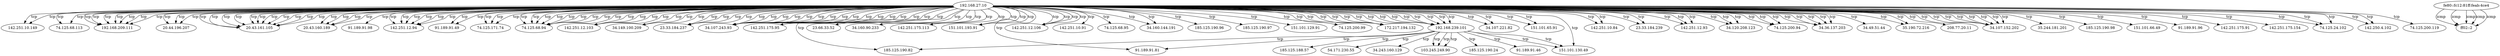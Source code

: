digraph ZeekTraffic {
    "142.251.10.149" [degree = 2, in_degree = 2, out_degree = 0, activity_score = 0.19, total_connections = 2];
    "74.125.68.113" [degree = 2, in_degree = 2, out_degree = 0, activity_score = 0.19, total_connections = 2];
    "192.168.209.111" [degree = 7, in_degree = 7, out_degree = 0, activity_score = 0.52, total_connections = 7];
    "20.44.196.207" [degree = 3, in_degree = 3, out_degree = 0, activity_score = 0.27, total_connections = 3];
    "20.43.161.105" [degree = 11, in_degree = 11, out_degree = 0, activity_score = 0.69, total_connections = 11];
    "192.168.27.10" [degree = 160, in_degree = 0, out_degree = 160, activity_score = 1.00, total_connections = 160];
    "20.43.160.189" [degree = 4, in_degree = 4, out_degree = 0, activity_score = 0.34, total_connections = 4];
    "91.189.91.98" [degree = 1, in_degree = 1, out_degree = 0, activity_score = 0.10, total_connections = 1];
    "142.251.12.94" [degree = 6, in_degree = 6, out_degree = 0, activity_score = 0.47, total_connections = 6];
    "91.189.91.49" [degree = 2, in_degree = 2, out_degree = 0, activity_score = 0.19, total_connections = 2];
    "74.125.171.74" [degree = 3, in_degree = 3, out_degree = 0, activity_score = 0.27, total_connections = 3];
    "74.125.68.94" [degree = 9, in_degree = 9, out_degree = 0, activity_score = 0.61, total_connections = 9];
    "185.125.188.57" [degree = 1, in_degree = 1, out_degree = 0, activity_score = 0.10, total_connections = 1];
    "142.251.12.103" [degree = 4, in_degree = 4, out_degree = 0, activity_score = 0.34, total_connections = 4];
    "34.149.100.209" [degree = 3, in_degree = 3, out_degree = 0, activity_score = 0.27, total_connections = 3];
    "23.33.184.237" [degree = 4, in_degree = 4, out_degree = 0, activity_score = 0.34, total_connections = 4];
    "34.107.243.93" [degree = 13, in_degree = 13, out_degree = 0, activity_score = 0.75, total_connections = 13];
    "142.251.175.95" [degree = 3, in_degree = 3, out_degree = 0, activity_score = 0.27, total_connections = 3];
    "91.189.91.81" [degree = 2, in_degree = 2, out_degree = 0, activity_score = 0.19, total_connections = 2];
    "23.66.33.52" [degree = 1, in_degree = 1, out_degree = 0, activity_score = 0.10, total_connections = 1];
    "54.171.230.55" [degree = 1, in_degree = 1, out_degree = 0, activity_score = 0.10, total_connections = 1];
    "34.160.90.233" [degree = 2, in_degree = 2, out_degree = 0, activity_score = 0.19, total_connections = 2];
    "34.243.160.129" [degree = 1, in_degree = 1, out_degree = 0, activity_score = 0.10, total_connections = 1];
    "142.251.175.113" [degree = 2, in_degree = 2, out_degree = 0, activity_score = 0.19, total_connections = 2];
    "151.101.193.91" [degree = 3, in_degree = 3, out_degree = 0, activity_score = 0.27, total_connections = 3];
    "151.101.130.49" [degree = 3, in_degree = 3, out_degree = 0, activity_score = 0.27, total_connections = 3];
    "103.245.249.90" [degree = 3, in_degree = 3, out_degree = 0, activity_score = 0.27, total_connections = 3];
    "142.251.12.106" [degree = 4, in_degree = 4, out_degree = 0, activity_score = 0.34, total_connections = 4];
    "142.251.10.91" [degree = 1, in_degree = 1, out_degree = 0, activity_score = 0.10, total_connections = 1];
    "ff02::2" [degree = 5, in_degree = 5, out_degree = 0, activity_score = 0.41, total_connections = 5];
    "74.125.68.95" [degree = 1, in_degree = 1, out_degree = 0, activity_score = 0.10, total_connections = 1];
    "34.160.144.191" [degree = 2, in_degree = 2, out_degree = 0, activity_score = 0.19, total_connections = 2];
    "fe80::fc12:81ff:feab:4ce4" [degree = 5, in_degree = 0, out_degree = 5, activity_score = 0.41, total_connections = 5];
    "185.125.190.96" [degree = 1, in_degree = 1, out_degree = 0, activity_score = 0.10, total_connections = 1];
    "185.125.190.97" [degree = 1, in_degree = 1, out_degree = 0, activity_score = 0.10, total_connections = 1];
    "151.101.129.91" [degree = 1, in_degree = 1, out_degree = 0, activity_score = 0.10, total_connections = 1];
    "74.125.200.99" [degree = 2, in_degree = 2, out_degree = 0, activity_score = 0.19, total_connections = 2];
    "172.217.194.132" [degree = 5, in_degree = 5, out_degree = 0, activity_score = 0.41, total_connections = 5];
    "185.125.190.82" [degree = 2, in_degree = 2, out_degree = 0, activity_score = 0.19, total_connections = 2];
    "34.107.221.82" [degree = 2, in_degree = 2, out_degree = 0, activity_score = 0.19, total_connections = 2];
    "151.101.65.91" [degree = 2, in_degree = 2, out_degree = 0, activity_score = 0.19, total_connections = 2];
    "192.168.239.101" [degree = 20, in_degree = 8, out_degree = 12, activity_score = 0.88, total_connections = 20];
    "142.251.10.84" [degree = 2, in_degree = 2, out_degree = 0, activity_score = 0.19, total_connections = 2];
    "23.33.184.239" [degree = 2, in_degree = 2, out_degree = 0, activity_score = 0.19, total_connections = 2];
    "142.251.12.93" [degree = 3, in_degree = 3, out_degree = 0, activity_score = 0.27, total_connections = 3];
    "185.125.190.24" [degree = 1, in_degree = 1, out_degree = 0, activity_score = 0.10, total_connections = 1];
    "34.120.208.123" [degree = 3, in_degree = 3, out_degree = 0, activity_score = 0.27, total_connections = 3];
    "74.125.200.94" [degree = 3, in_degree = 3, out_degree = 0, activity_score = 0.27, total_connections = 3];
    "34.36.137.203" [degree = 5, in_degree = 5, out_degree = 0, activity_score = 0.41, total_connections = 5];
    "34.49.51.44" [degree = 1, in_degree = 1, out_degree = 0, activity_score = 0.10, total_connections = 1];
    "35.190.72.216" [degree = 2, in_degree = 2, out_degree = 0, activity_score = 0.19, total_connections = 2];
    "208.77.20.11" [degree = 1, in_degree = 1, out_degree = 0, activity_score = 0.10, total_connections = 1];
    "34.107.152.202" [degree = 8, in_degree = 8, out_degree = 0, activity_score = 0.57, total_connections = 8];
    "35.244.181.201" [degree = 1, in_degree = 1, out_degree = 0, activity_score = 0.10, total_connections = 1];
    "91.189.91.46" [degree = 1, in_degree = 1, out_degree = 0, activity_score = 0.10, total_connections = 1];
    "185.125.190.98" [degree = 1, in_degree = 1, out_degree = 0, activity_score = 0.10, total_connections = 1];
    "151.101.66.49" [degree = 1, in_degree = 1, out_degree = 0, activity_score = 0.10, total_connections = 1];
    "91.189.91.96" [degree = 1, in_degree = 1, out_degree = 0, activity_score = 0.10, total_connections = 1];
    "142.251.175.91" [degree = 1, in_degree = 1, out_degree = 0, activity_score = 0.10, total_connections = 1];
    "142.251.175.154" [degree = 1, in_degree = 1, out_degree = 0, activity_score = 0.10, total_connections = 1];
    "74.125.24.102" [degree = 3, in_degree = 3, out_degree = 0, activity_score = 0.27, total_connections = 3];
    "142.250.4.102" [degree = 2, in_degree = 2, out_degree = 0, activity_score = 0.19, total_connections = 2];
    "74.125.200.119" [degree = 1, in_degree = 1, out_degree = 0, activity_score = 0.10, total_connections = 1];
    "192.168.239.101" -> "151.101.130.49" [label = "tcp", resp_ip_bytes = "8195", orig_ip_bytes = "1632", protocol = "tcp", orig_pkts = "21", timestamp = "1747729700.168650", local_resp = "false", src_port = "39742", service = "ssl", dst_port = "443", conn_state = "SF", resp_bytes = "7351", local_orig = "true", history = "ShADadFfR", orig_bytes = "772", resp_pkts = "21"];
    "192.168.239.101" -> "151.101.130.49" [label = "tcp", resp_ip_bytes = "917779", orig_ip_bytes = "17798", protocol = "tcp", orig_pkts = "425", timestamp = "1747729700.764960", local_resp = "false", src_port = "39754", service = "ssl", dst_port = "443", conn_state = "SF", resp_bytes = "890615", local_orig = "true", history = "ShADadFfR", orig_bytes = "778", resp_pkts = "679"];
    "192.168.239.101" -> "54.171.230.55" [label = "tcp", resp_ip_bytes = "4307", orig_ip_bytes = "1297", protocol = "tcp", orig_pkts = "12", timestamp = "1747729704.876009", local_resp = "false", src_port = "58126", service = "ssl", dst_port = "443", conn_state = "SF", resp_bytes = "3863", local_orig = "true", history = "ShADadFfR", orig_bytes = "797", resp_pkts = "11"];
    "192.168.239.101" -> "34.243.160.129" [label = "tcp", resp_ip_bytes = "6935", orig_ip_bytes = "1408", protocol = "tcp", orig_pkts = "14", timestamp = "1747729729.490923", local_resp = "false", src_port = "52764", service = "ssl", dst_port = "443", conn_state = "SF", resp_bytes = "6371", local_orig = "true", history = "ShADadFfR", orig_bytes = "828", resp_pkts = "14"];
    "192.168.239.101" -> "91.189.91.46" [label = "tcp", resp_ip_bytes = "20841", orig_ip_bytes = "1817", protocol = "tcp", orig_pkts = "21", timestamp = "1747729729.769316", local_resp = "false", src_port = "44370", service = "ssl", dst_port = "443", conn_state = "SF", resp_bytes = "19837", local_orig = "true", history = "ShADadFfR", orig_bytes = "957", resp_pkts = "25"];
    "192.168.239.101" -> "103.245.249.90" [label = "tcp", resp_ip_bytes = "10808394", orig_ip_bytes = "127348", protocol = "tcp", orig_pkts = "3132", timestamp = "1747729729.625599", local_resp = "false", src_port = "51284", service = "http", dst_port = "80", conn_state = "SF", resp_bytes = "10504350", local_orig = "true", history = "ShADadFf", orig_bytes = "2048", resp_pkts = "7601"];
    "192.168.239.101" -> "91.189.91.81" [label = "tcp", resp_ip_bytes = "9778871", orig_ip_bytes = "136082", protocol = "tcp", orig_pkts = "3362", timestamp = "1747729729.407799", local_resp = "false", src_port = "53306", service = "http", dst_port = "80", conn_state = "SF", resp_bytes = "9503267", local_orig = "true", history = "ShADadFf", orig_bytes = "1582", resp_pkts = "6890"];
    "fe80::fc12:81ff:feab:4ce4" -> "ff02::2" [label = "icmp", resp_ip_bytes = "0", orig_ip_bytes = "280", protocol = "icmp", orig_pkts = "5", timestamp = "1747729686.910195", local_resp = "false", src_port = "133", service = "-", dst_port = "134", conn_state = "OTH", resp_bytes = "0", local_orig = "true", history = "-", orig_bytes = "40", resp_pkts = "0"];
    "192.168.239.101" -> "103.245.249.90" [label = "tcp", resp_ip_bytes = "111721218", orig_ip_bytes = "1510259", protocol = "tcp", orig_pkts = "37683", timestamp = "1747729751.921636", local_resp = "false", src_port = "48956", service = "http", dst_port = "80", conn_state = "SF", resp_bytes = "108448188", local_orig = "true", history = "ShADadttFf", orig_bytes = "2919", resp_pkts = "78546"];
    "192.168.27.10" -> "34.160.144.191" [label = "tcp", resp_ip_bytes = "3959", orig_ip_bytes = "1000", protocol = "tcp", orig_pkts = "13", timestamp = "1747729922.348450", local_resp = "false", src_port = "56120", service = "ssl", dst_port = "443", conn_state = "SF", resp_bytes = "3475", local_orig = "true", history = "ShADadFfR", orig_bytes = "460", resp_pkts = "12"];
    "192.168.27.10" -> "34.36.137.203" [label = "tcp", resp_ip_bytes = "5753", orig_ip_bytes = "2757", protocol = "tcp", orig_pkts = "16", timestamp = "1747729923.205480", local_resp = "false", src_port = "42790", service = "ssl", dst_port = "443", conn_state = "SF", resp_bytes = "5149", local_orig = "true", history = "ShADadFfR", orig_bytes = "2097", resp_pkts = "15"];
    "192.168.27.10" -> "142.251.12.106" [label = "tcp", resp_ip_bytes = "5551", orig_ip_bytes = "2239", protocol = "tcp", orig_pkts = "8", timestamp = "1747729923.726720", local_resp = "false", src_port = "53354", service = "ssl", dst_port = "443", conn_state = "SF", resp_bytes = "5187", local_orig = "true", history = "ShADadFf", orig_bytes = "1899", resp_pkts = "9"];
    "192.168.27.10" -> "142.251.12.106" [label = "tcp", resp_ip_bytes = "4404", orig_ip_bytes = "2199", protocol = "tcp", orig_pkts = "7", timestamp = "1747729925.296366", local_resp = "false", src_port = "53362", service = "ssl", dst_port = "443", conn_state = "RSTR", resp_bytes = "4080", local_orig = "true", history = "ShADaFdrR", orig_bytes = "1899", resp_pkts = "8"];
    "192.168.27.10" -> "34.149.100.209" [label = "tcp", resp_ip_bytes = "4342", orig_ip_bytes = "2619", protocol = "tcp", orig_pkts = "12", timestamp = "1747729925.059486", local_resp = "false", src_port = "35306", service = "ssl", dst_port = "443", conn_state = "SF", resp_bytes = "3858", local_orig = "true", history = "ShADadFfR", orig_bytes = "2119", resp_pkts = "12"];
    "192.168.27.10" -> "151.101.65.91" [label = "tcp", resp_ip_bytes = "4862", orig_ip_bytes = "912", protocol = "tcp", orig_pkts = "11", timestamp = "1747729925.348071", local_resp = "false", src_port = "44738", service = "ssl", dst_port = "443", conn_state = "SF", resp_bytes = "4378", local_orig = "true", history = "ShADadFfR", orig_bytes = "452", resp_pkts = "12"];
    "192.168.27.10" -> "142.251.175.95" [label = "tcp", resp_ip_bytes = "44", orig_ip_bytes = "100", protocol = "tcp", orig_pkts = "2", timestamp = "1747729924.880900", local_resp = "false", src_port = "39506", service = "-", dst_port = "443", conn_state = "RSTO", resp_bytes = "0", local_orig = "true", history = "ShR", orig_bytes = "0", resp_pkts = "1"];
    "192.168.27.10" -> "142.251.12.106" [label = "tcp", resp_ip_bytes = "5513", orig_ip_bytes = "2279", protocol = "tcp", orig_pkts = "9", timestamp = "1747729925.446230", local_resp = "false", src_port = "53378", service = "ssl", dst_port = "443", conn_state = "RSTO", resp_bytes = "5189", local_orig = "true", history = "ShADadFR", orig_bytes = "1899", resp_pkts = "8"];
    "192.168.27.10" -> "23.33.184.237" [label = "tcp", resp_ip_bytes = "124", orig_ip_bytes = "240", protocol = "tcp", orig_pkts = "5", timestamp = "1747729923.986624", local_resp = "false", src_port = "54916", service = "-", dst_port = "80", conn_state = "SF", resp_bytes = "0", local_orig = "true", history = "ShAFaf", orig_bytes = "0", resp_pkts = "3"];
    "192.168.27.10" -> "142.251.175.95" [label = "tcp", resp_ip_bytes = "7041480", orig_ip_bytes = "107815", protocol = "tcp", orig_pkts = "2624", timestamp = "1747729925.134679", local_resp = "false", src_port = "39512", service = "ssl", dst_port = "443", conn_state = "SF", resp_bytes = "6845476", local_orig = "true", history = "ShADadFf", orig_bytes = "2835", resp_pkts = "4900"];
    "192.168.27.10" -> "34.107.152.202" [label = "tcp", resp_ip_bytes = "4325", orig_ip_bytes = "2666", protocol = "tcp", orig_pkts = "13", timestamp = "1747729930.053137", local_resp = "false", src_port = "37728", service = "ssl", dst_port = "443", conn_state = "SF", resp_bytes = "3801", local_orig = "true", history = "ShADadFRf", orig_bytes = "2126", resp_pkts = "13"];
    "192.168.27.10" -> "34.107.152.202" [label = "tcp", resp_ip_bytes = "4325", orig_ip_bytes = "2666", protocol = "tcp", orig_pkts = "13", timestamp = "1747729930.054069", local_resp = "false", src_port = "37742", service = "ssl", dst_port = "443", conn_state = "SF", resp_bytes = "3801", local_orig = "true", history = "ShADadFfR", orig_bytes = "2126", resp_pkts = "13"];
    "192.168.27.10" -> "34.107.152.202" [label = "tcp", resp_ip_bytes = "4285", orig_ip_bytes = "2686", protocol = "tcp", orig_pkts = "13", timestamp = "1747729930.054682", local_resp = "false", src_port = "37754", service = "ssl", dst_port = "443", conn_state = "RSTO", resp_bytes = "3801", local_orig = "true", history = "ShADadFR", orig_bytes = "2126", resp_pkts = "12"];
    "192.168.27.10" -> "34.107.152.202" [label = "tcp", resp_ip_bytes = "4285", orig_ip_bytes = "2626", protocol = "tcp", orig_pkts = "12", timestamp = "1747729930.054123", local_resp = "false", src_port = "37746", service = "ssl", dst_port = "443", conn_state = "RSTO", resp_bytes = "3801", local_orig = "true", history = "ShADadFR", orig_bytes = "2126", resp_pkts = "12"];
    "192.168.27.10" -> "34.107.152.202" [label = "tcp", resp_ip_bytes = "4285", orig_ip_bytes = "2626", protocol = "tcp", orig_pkts = "12", timestamp = "1747729930.053014", local_resp = "false", src_port = "37716", service = "ssl", dst_port = "443", conn_state = "RSTO", resp_bytes = "3801", local_orig = "true", history = "ShADadFR", orig_bytes = "2126", resp_pkts = "12"];
    "192.168.27.10" -> "192.168.239.101" [label = "tcp", resp_ip_bytes = "16554", orig_ip_bytes = "3476", protocol = "tcp", orig_pkts = "26", timestamp = "1747729943.319722", local_resp = "true", src_port = "48828", service = "http", dst_port = "80", conn_state = "SF", resp_bytes = "7593", local_orig = "true", history = "ShADTadtfF", orig_bytes = "1054", resp_pkts = "26"];
    "192.168.27.10" -> "151.101.193.91" [label = "tcp", resp_ip_bytes = "5972", orig_ip_bytes = "2600", protocol = "tcp", orig_pkts = "12", timestamp = "1747729951.977259", local_resp = "false", src_port = "50468", service = "ssl", dst_port = "443", conn_state = "SF", resp_bytes = "5488", local_orig = "true", history = "ShADadFfR", orig_bytes = "2100", resp_pkts = "12"];
    "192.168.27.10" -> "151.101.193.91" [label = "tcp", resp_ip_bytes = "5972", orig_ip_bytes = "2640", protocol = "tcp", orig_pkts = "13", timestamp = "1747729951.976770", local_resp = "false", src_port = "50454", service = "ssl", dst_port = "443", conn_state = "SF", resp_bytes = "5488", local_orig = "true", history = "ShADadFfR", orig_bytes = "2100", resp_pkts = "12"];
    "192.168.27.10" -> "34.160.90.233" [label = "tcp", resp_ip_bytes = "4431", orig_ip_bytes = "919", protocol = "tcp", orig_pkts = "11", timestamp = "1747729951.235771", local_resp = "false", src_port = "36268", service = "ssl", dst_port = "443", conn_state = "RSTO", resp_bytes = "3947", local_orig = "true", history = "ShADadFR", orig_bytes = "459", resp_pkts = "12"];
    "192.168.27.10" -> "192.168.239.101" [label = "tcp", resp_ip_bytes = "26524", orig_ip_bytes = "5262", protocol = "tcp", orig_pkts = "26", timestamp = "1747729948.594813", local_resp = "true", src_port = "48838", service = "http", dst_port = "80", conn_state = "SF", resp_bytes = "12318", local_orig = "true", history = "ShADTadttfF", orig_bytes = "1947", resp_pkts = "36"];
    "192.168.27.10" -> "192.168.239.101" [label = "tcp", resp_ip_bytes = "224", orig_ip_bytes = "432", protocol = "tcp", orig_pkts = "8", timestamp = "1747729948.683909", local_resp = "true", src_port = "48848", service = "-", dst_port = "80", conn_state = "SF", resp_bytes = "0", local_orig = "true", history = "ShAFf", orig_bytes = "0", resp_pkts = "4"];
    "192.168.27.10" -> "192.168.239.101" [label = "tcp", resp_ip_bytes = "5188", orig_ip_bytes = "2432", protocol = "tcp", orig_pkts = "14", timestamp = "1747729953.814203", local_resp = "true", src_port = "35662", service = "http", dst_port = "80", conn_state = "SF", resp_bytes = "2222", local_orig = "true", history = "ShADTadtfF", orig_bytes = "844", resp_pkts = "14"];
    "192.168.27.10" -> "192.168.239.101" [label = "tcp", resp_ip_bytes = "1788", orig_ip_bytes = "1290", protocol = "tcp", orig_pkts = "10", timestamp = "1747729953.814673", local_resp = "true", src_port = "35678", service = "http", dst_port = "80", conn_state = "SF", resp_bytes = "626", local_orig = "true", history = "ShADTadtfF", orig_bytes = "377", resp_pkts = "10"];
    "192.168.27.10" -> "192.168.239.101" [label = "tcp", resp_ip_bytes = "224", orig_ip_bytes = "432", protocol = "tcp", orig_pkts = "8", timestamp = "1747729953.819448", local_resp = "true", src_port = "35684", service = "-", dst_port = "80", conn_state = "SF", resp_bytes = "0", local_orig = "true", history = "ShAFf", orig_bytes = "0", resp_pkts = "4"];
    "192.168.27.10" -> "192.168.239.101" [label = "tcp", resp_ip_bytes = "42240", orig_ip_bytes = "12378", protocol = "tcp", orig_pkts = "48", timestamp = "1747729953.727135", local_resp = "true", src_port = "35654", service = "http", dst_port = "80", conn_state = "SF", resp_bytes = "19760", local_orig = "true", history = "ShADTadttTfF", orig_bytes = "4933", resp_pkts = "52"];
    "fe80::fc12:81ff:feab:4ce4" -> "ff02::2" [label = "icmp", resp_ip_bytes = "0", orig_ip_bytes = "56", protocol = "icmp", orig_pkts = "1", timestamp = "1747729918.782189", local_resp = "false", src_port = "133", service = "-", dst_port = "134", conn_state = "OTH", resp_bytes = "0", local_orig = "true", history = "-", orig_bytes = "0", resp_pkts = "0"];
    "192.168.27.10" -> "142.251.12.103" [label = "tcp", resp_ip_bytes = "44", orig_ip_bytes = "100", protocol = "tcp", orig_pkts = "2", timestamp = "1747729973.492890", local_resp = "false", src_port = "34124", service = "-", dst_port = "443", conn_state = "RSTO", resp_bytes = "0", local_orig = "true", history = "ShR", orig_bytes = "0", resp_pkts = "1"];
    "192.168.27.10" -> "142.251.12.103" [label = "tcp", resp_ip_bytes = "6360", orig_ip_bytes = "2676", protocol = "tcp", orig_pkts = "14", timestamp = "1747729973.387056", local_resp = "false", src_port = "34114", service = "ssl", dst_port = "443", conn_state = "RSTO", resp_bytes = "5836", local_orig = "true", history = "ShADadFR", orig_bytes = "2096", resp_pkts = "13"];
    "192.168.27.10" -> "142.251.12.103" [label = "tcp", resp_ip_bytes = "6358", orig_ip_bytes = "2636", protocol = "tcp", orig_pkts = "13", timestamp = "1747729973.531340", local_resp = "false", src_port = "34138", service = "ssl", dst_port = "443", conn_state = "RSTO", resp_bytes = "5834", local_orig = "true", history = "ShADadFR", orig_bytes = "2096", resp_pkts = "13"];
    "192.168.27.10" -> "74.125.68.94" [label = "tcp", resp_ip_bytes = "6390", orig_ip_bytes = "2637", protocol = "tcp", orig_pkts = "13", timestamp = "1747729975.017246", local_resp = "false", src_port = "45128", service = "ssl", dst_port = "443", conn_state = "RSTO", resp_bytes = "5866", local_orig = "true", history = "ShADadFR", orig_bytes = "2097", resp_pkts = "13"];
    "192.168.27.10" -> "91.189.91.98" [label = "tcp", resp_ip_bytes = "389", orig_ip_bytes = "348", protocol = "tcp", orig_pkts = "6", timestamp = "1747729983.019765", local_resp = "false", src_port = "37024", service = "http", dst_port = "80", conn_state = "SF", resp_bytes = "185", local_orig = "true", history = "ShADadFf", orig_bytes = "88", resp_pkts = "5"];
    "192.168.27.10" -> "23.66.33.52" [label = "tcp", resp_ip_bytes = "2225", orig_ip_bytes = "1442", protocol = "tcp", orig_pkts = "14", timestamp = "1747729925.481212", local_resp = "false", src_port = "40176", service = "http", dst_port = "80", conn_state = "SF", resp_bytes = "1741", local_orig = "true", history = "ShADadfF", orig_bytes = "862", resp_pkts = "12"];
    "192.168.27.10" -> "142.250.4.102" [label = "tcp", resp_ip_bytes = "11555", orig_ip_bytes = "3251", protocol = "tcp", orig_pkts = "17", timestamp = "1747729990.565836", local_resp = "false", src_port = "33698", service = "ssl", dst_port = "443", conn_state = "SF", resp_bytes = "10711", local_orig = "true", history = "ShADadFf", orig_bytes = "2551", resp_pkts = "21"];
    "192.168.27.10" -> "142.250.4.102" [label = "tcp", resp_ip_bytes = "44", orig_ip_bytes = "100", protocol = "tcp", orig_pkts = "2", timestamp = "1747729990.315696", local_resp = "false", src_port = "33694", service = "-", dst_port = "443", conn_state = "RSTO", resp_bytes = "0", local_orig = "true", history = "ShR", orig_bytes = "0", resp_pkts = "1"];
    "192.168.27.10" -> "20.43.161.105" [label = "tcp", resp_ip_bytes = "6207", orig_ip_bytes = "2652", protocol = "tcp", orig_pkts = "13", timestamp = "1747729991.367823", local_resp = "false", src_port = "52796", service = "ssl", dst_port = "443", conn_state = "SF", resp_bytes = "5643", local_orig = "true", history = "ShADadFfR", orig_bytes = "2112", resp_pkts = "14"];
    "192.168.27.10" -> "20.43.161.105" [label = "tcp", resp_ip_bytes = "6136", orig_ip_bytes = "2652", protocol = "tcp", orig_pkts = "13", timestamp = "1747729991.368153", local_resp = "false", src_port = "52800", service = "ssl", dst_port = "443", conn_state = "SF", resp_bytes = "5612", local_orig = "true", history = "ShADadFfR", orig_bytes = "2112", resp_pkts = "13"];
    "192.168.27.10" -> "20.43.161.105" [label = "tcp", resp_ip_bytes = "6168", orig_ip_bytes = "2622", protocol = "tcp", orig_pkts = "12", timestamp = "1747729992.629584", local_resp = "false", src_port = "52820", service = "ssl", dst_port = "443", conn_state = "RSTO", resp_bytes = "5644", local_orig = "true", history = "ShADadFR", orig_bytes = "2122", resp_pkts = "13"];
    "192.168.27.10" -> "20.43.161.105" [label = "tcp", resp_ip_bytes = "6168", orig_ip_bytes = "2662", protocol = "tcp", orig_pkts = "13", timestamp = "1747729992.630118", local_resp = "false", src_port = "52834", service = "ssl", dst_port = "443", conn_state = "RSTO", resp_bytes = "5644", local_orig = "true", history = "ShADadFR", orig_bytes = "2122", resp_pkts = "13"];
    "192.168.27.10" -> "20.43.161.105" [label = "tcp", resp_ip_bytes = "6168", orig_ip_bytes = "2662", protocol = "tcp", orig_pkts = "13", timestamp = "1747729992.630145", local_resp = "false", src_port = "52844", service = "ssl", dst_port = "443", conn_state = "RSTO", resp_bytes = "5644", local_orig = "true", history = "ShADadFR", orig_bytes = "2122", resp_pkts = "13"];
    "192.168.27.10" -> "20.43.161.105" [label = "tcp", resp_ip_bytes = "6168", orig_ip_bytes = "2722", protocol = "tcp", orig_pkts = "14", timestamp = "1747729992.630253", local_resp = "false", src_port = "52854", service = "ssl", dst_port = "443", conn_state = "SF", resp_bytes = "5644", local_orig = "true", history = "ShADadFfR", orig_bytes = "2122", resp_pkts = "13"];
    "192.168.27.10" -> "20.43.161.105" [label = "tcp", resp_ip_bytes = "6168", orig_ip_bytes = "2662", protocol = "tcp", orig_pkts = "13", timestamp = "1747729992.630024", local_resp = "false", src_port = "52822", service = "ssl", dst_port = "443", conn_state = "SF", resp_bytes = "5644", local_orig = "true", history = "ShADadFf", orig_bytes = "2122", resp_pkts = "13"];
    "192.168.27.10" -> "20.43.161.105" [label = "tcp", resp_ip_bytes = "6168", orig_ip_bytes = "2622", protocol = "tcp", orig_pkts = "12", timestamp = "1747729992.629420", local_resp = "false", src_port = "52816", service = "ssl", dst_port = "443", conn_state = "RSTO", resp_bytes = "5644", local_orig = "true", history = "ShADadFR", orig_bytes = "2122", resp_pkts = "13"];
    "192.168.27.10" -> "192.168.209.111" [label = "tcp", resp_ip_bytes = "929", orig_ip_bytes = "1044", protocol = "tcp", orig_pkts = "12", timestamp = "1747729924.165999", local_resp = "true", src_port = "38090", service = "http", dst_port = "80", conn_state = "SF", resp_bytes = "297", local_orig = "true", history = "ShADadfF", orig_bytes = "412", resp_pkts = "12"];
    "192.168.27.10" -> "192.168.209.111" [label = "tcp", resp_ip_bytes = "1991", orig_ip_bytes = "1001", protocol = "tcp", orig_pkts = "12", timestamp = "1747729927.914540", local_resp = "true", src_port = "38116", service = "http", dst_port = "80", conn_state = "SF", resp_bytes = "1359", local_orig = "true", history = "ShADadfF", orig_bytes = "369", resp_pkts = "12"];
    "192.168.27.10" -> "192.168.209.111" [label = "tcp", resp_ip_bytes = "31819", orig_ip_bytes = "2457", protocol = "tcp", orig_pkts = "26", timestamp = "1747729927.726415", local_resp = "true", src_port = "38104", service = "http", dst_port = "80", conn_state = "SF", resp_bytes = "29991", local_orig = "true", history = "ShADadfF", orig_bytes = "1097", resp_pkts = "35"];
    "192.168.27.10" -> "192.168.209.111" [label = "tcp", resp_ip_bytes = "8480", orig_ip_bytes = "1238", protocol = "tcp", orig_pkts = "17", timestamp = "1747729927.914682", local_resp = "true", src_port = "38118", service = "http", dst_port = "80", conn_state = "SF", resp_bytes = "7588", local_orig = "true", history = "ShADadfF", orig_bytes = "346", resp_pkts = "17"];
    "192.168.27.10" -> "192.168.209.111" [label = "tcp", resp_ip_bytes = "93609", orig_ip_bytes = "3123", protocol = "tcp", orig_pkts = "53", timestamp = "1747729927.915263", local_resp = "true", src_port = "38128", service = "http", dst_port = "80", conn_state = "SF", resp_bytes = "89753", local_orig = "true", history = "ShADadfF", orig_bytes = "359", resp_pkts = "74"];
    "192.168.27.10" -> "192.168.209.111" [label = "tcp", resp_ip_bytes = "41992", orig_ip_bytes = "2346", protocol = "tcp", orig_pkts = "38", timestamp = "1747729927.915828", local_resp = "true", src_port = "38130", service = "http", dst_port = "80", conn_state = "SF", resp_bytes = "39956", local_orig = "true", history = "ShADadfF", orig_bytes = "362", resp_pkts = "39"];
    "192.168.27.10" -> "192.168.209.111" [label = "tcp", resp_ip_bytes = "12919", orig_ip_bytes = "1387", protocol = "tcp", orig_pkts = "20", timestamp = "1747729927.916349", local_resp = "true", src_port = "38146", service = "http", dst_port = "80", conn_state = "SF", resp_bytes = "11871", local_orig = "true", history = "ShADadfF", orig_bytes = "339", resp_pkts = "20"];
    "192.168.27.10" -> "20.43.161.105" [label = "tcp", resp_ip_bytes = "4059832", orig_ip_bytes = "74479", protocol = "tcp", orig_pkts = "1498", timestamp = "1747729991.367433", local_resp = "false", src_port = "52784", service = "ssl", dst_port = "443", conn_state = "SF", resp_bytes = "3939668", local_orig = "true", history = "ShADadfF", orig_bytes = "14539", resp_pkts = "3004"];
    "192.168.27.10" -> "20.44.196.207" [label = "tcp", resp_ip_bytes = "6136", orig_ip_bytes = "2618", protocol = "tcp", orig_pkts = "12", timestamp = "1747730004.107503", local_resp = "false", src_port = "34388", service = "ssl", dst_port = "443", conn_state = "RSTO", resp_bytes = "5612", local_orig = "true", history = "ShADadFR", orig_bytes = "2118", resp_pkts = "13"];
    "192.168.27.10" -> "20.44.196.207" [label = "tcp", resp_ip_bytes = "6145", orig_ip_bytes = "2578", protocol = "tcp", orig_pkts = "11", timestamp = "1747730004.106690", local_resp = "false", src_port = "34382", service = "ssl", dst_port = "443", conn_state = "RSTO", resp_bytes = "5621", local_orig = "true", history = "ShADadFR", orig_bytes = "2118", resp_pkts = "13"];
    "192.168.27.10" -> "20.43.160.189" [label = "tcp", resp_ip_bytes = "6199", orig_ip_bytes = "2629", protocol = "tcp", orig_pkts = "12", timestamp = "1747730005.896538", local_resp = "false", src_port = "43966", service = "ssl", dst_port = "443", conn_state = "SF", resp_bytes = "5675", local_orig = "true", history = "ShADadFfR", orig_bytes = "2129", resp_pkts = "13"];
    "192.168.27.10" -> "20.43.160.189" [label = "tcp", resp_ip_bytes = "6168", orig_ip_bytes = "2669", protocol = "tcp", orig_pkts = "13", timestamp = "1747730005.896112", local_resp = "false", src_port = "43964", service = "ssl", dst_port = "443", conn_state = "RSTO", resp_bytes = "5644", local_orig = "true", history = "ShADadFR", orig_bytes = "2129", resp_pkts = "13"];
    "192.168.27.10" -> "20.43.160.189" [label = "tcp", resp_ip_bytes = "6199", orig_ip_bytes = "2629", protocol = "tcp", orig_pkts = "12", timestamp = "1747730005.897173", local_resp = "false", src_port = "43980", service = "ssl", dst_port = "443", conn_state = "RSTO", resp_bytes = "5675", local_orig = "true", history = "ShADadFR", orig_bytes = "2129", resp_pkts = "13"];
    "192.168.239.101" -> "185.125.188.57" [label = "tcp", resp_ip_bytes = "39005", orig_ip_bytes = "12058", protocol = "tcp", orig_pkts = "39", timestamp = "1747730001.900092", local_resp = "false", src_port = "58590", service = "ssl", dst_port = "443", conn_state = "SF", resp_bytes = "37081", local_orig = "true", history = "ShADadfF", orig_bytes = "10478", resp_pkts = "48"];
    "192.168.27.10" -> "20.44.196.207" [label = "tcp", resp_ip_bytes = "12943", orig_ip_bytes = "3557", protocol = "tcp", orig_pkts = "19", timestamp = "1747730004.106280", local_resp = "false", src_port = "34380", service = "ssl", dst_port = "443", conn_state = "SF", resp_bytes = "12059", local_orig = "true", history = "ShADadfF", orig_bytes = "2777", resp_pkts = "22"];
    "192.168.27.10" -> "20.43.161.105" [label = "tcp", resp_ip_bytes = "270311", orig_ip_bytes = "21005", protocol = "tcp", orig_pkts = "175", timestamp = "1747730005.519479", local_resp = "false", src_port = "37600", service = "ssl", dst_port = "443", conn_state = "SF", resp_bytes = "259467", local_orig = "true", history = "ShADadfF", orig_bytes = "13985", resp_pkts = "271"];
    "192.168.27.10" -> "20.43.160.189" [label = "tcp", resp_ip_bytes = "62688", orig_ip_bytes = "4106", protocol = "tcp", orig_pkts = "33", timestamp = "1747730005.897096", local_resp = "false", src_port = "43968", service = "ssl", dst_port = "443", conn_state = "SF", resp_bytes = "60284", local_orig = "true", history = "ShADadfF", orig_bytes = "2766", resp_pkts = "60"];
    "192.168.27.10" -> "142.251.12.94" [label = "tcp", resp_ip_bytes = "1346", orig_ip_bytes = "1168", protocol = "tcp", orig_pkts = "18", timestamp = "1747729924.101756", local_resp = "false", src_port = "33060", service = "http", dst_port = "80", conn_state = "SF", resp_bytes = "702", local_orig = "true", history = "ShADadFf", orig_bytes = "428", resp_pkts = "16"];
    "192.168.27.10" -> "142.251.12.94" [label = "tcp", resp_ip_bytes = "1346", orig_ip_bytes = "1168", protocol = "tcp", orig_pkts = "18", timestamp = "1747729925.407641", local_resp = "false", src_port = "33070", service = "http", dst_port = "80", conn_state = "SF", resp_bytes = "702", local_orig = "true", history = "ShADadFf", orig_bytes = "428", resp_pkts = "16"];
    "192.168.27.10" -> "23.33.184.239" [label = "tcp", resp_ip_bytes = "2584", orig_ip_bytes = "1802", protocol = "tcp", orig_pkts = "23", timestamp = "1747729922.929534", local_resp = "false", src_port = "50248", service = "http", dst_port = "80", conn_state = "SF", resp_bytes = "1780", local_orig = "true", history = "ShADadFf", orig_bytes = "862", resp_pkts = "20"];
    "192.168.27.10" -> "23.33.184.239" [label = "tcp", resp_ip_bytes = "3512", orig_ip_bytes = "2273", protocol = "tcp", orig_pkts = "24", timestamp = "1747729922.930726", local_resp = "false", src_port = "50256", service = "http", dst_port = "80", conn_state = "SF", resp_bytes = "2668", local_orig = "true", history = "ShADadFf", orig_bytes = "1293", resp_pkts = "21"];
    "192.168.27.10" -> "23.33.184.237" [label = "tcp", resp_ip_bytes = "3553", orig_ip_bytes = "2313", protocol = "tcp", orig_pkts = "25", timestamp = "1747729924.239839", local_resp = "false", src_port = "54928", service = "http", dst_port = "80", conn_state = "SF", resp_bytes = "2669", local_orig = "true", history = "ShADadFf", orig_bytes = "1293", resp_pkts = "22"];
    "192.168.27.10" -> "34.107.221.82" [label = "tcp", resp_ip_bytes = "2156", orig_ip_bytes = "2272", protocol = "tcp", orig_pkts = "27", timestamp = "1747729922.844581", local_resp = "false", src_port = "33796", service = "http", dst_port = "80", conn_state = "SF", resp_bytes = "1192", local_orig = "true", history = "ShADadFf", orig_bytes = "1172", resp_pkts = "24"];
    "192.168.27.10" -> "34.107.221.82" [label = "tcp", resp_ip_bytes = "2124", orig_ip_bytes = "2730", protocol = "tcp", orig_pkts = "29", timestamp = "1747729923.101570", local_resp = "false", src_port = "33804", service = "http", dst_port = "80", conn_state = "SF", resp_bytes = "1080", local_orig = "true", history = "ShADadFf", orig_bytes = "1550", resp_pkts = "26"];
    "192.168.27.10" -> "34.120.208.123" [label = "tcp", resp_ip_bytes = "4377", orig_ip_bytes = "955", protocol = "tcp", orig_pkts = "12", timestamp = "1747730086.155512", local_resp = "false", src_port = "54276", service = "ssl", dst_port = "443", conn_state = "RSTO", resp_bytes = "3853", local_orig = "true", history = "ShADadFR", orig_bytes = "455", resp_pkts = "13"];
    "192.168.27.10" -> "142.251.12.94" [label = "tcp", resp_ip_bytes = "3471", orig_ip_bytes = "2390", protocol = "tcp", orig_pkts = "27", timestamp = "1747729923.571858", local_resp = "false", src_port = "33044", service = "http", dst_port = "80", conn_state = "SF", resp_bytes = "2507", local_orig = "true", history = "ShADadFf", orig_bytes = "1290", resp_pkts = "24"];
    "192.168.27.10" -> "142.251.12.94" [label = "tcp", resp_ip_bytes = "3471", orig_ip_bytes = "2390", protocol = "tcp", orig_pkts = "27", timestamp = "1747729923.580127", local_resp = "false", src_port = "33054", service = "http", dst_port = "80", conn_state = "SF", resp_bytes = "2507", local_orig = "true", history = "ShADadFf", orig_bytes = "1290", resp_pkts = "24"];
    "192.168.27.10" -> "34.36.137.203" [label = "tcp", resp_ip_bytes = "6702", orig_ip_bytes = "4071", protocol = "tcp", orig_pkts = "28", timestamp = "1747729923.206158", local_resp = "false", src_port = "42794", service = "ssl", dst_port = "443", conn_state = "SF", resp_bytes = "5618", local_orig = "true", history = "ShADadFf", orig_bytes = "2931", resp_pkts = "27"];
    "192.168.27.10" -> "142.251.12.94" [label = "tcp", resp_ip_bytes = "4253", orig_ip_bytes = "2938", protocol = "tcp", orig_pkts = "30", timestamp = "1747729923.534508", local_resp = "false", src_port = "33042", service = "http", dst_port = "80", conn_state = "SF", resp_bytes = "3209", local_orig = "true", history = "ShADadFf", orig_bytes = "1718", resp_pkts = "26"];
    "192.168.27.10" -> "34.107.243.93" [label = "tcp", resp_ip_bytes = "4607", orig_ip_bytes = "3058", protocol = "tcp", orig_pkts = "20", timestamp = "1747729924.951998", local_resp = "false", src_port = "41108", service = "ssl", dst_port = "443", conn_state = "SF", resp_bytes = "3843", local_orig = "true", history = "ShADadFf", orig_bytes = "2238", resp_pkts = "19"];
    "192.168.27.10" -> "34.107.152.202" [label = "tcp", resp_ip_bytes = "5308", orig_ip_bytes = "4197", protocol = "tcp", orig_pkts = "27", timestamp = "1747729930.051579", local_resp = "false", src_port = "37708", service = "ssl", dst_port = "443", conn_state = "SF", resp_bytes = "4224", local_orig = "true", history = "ShADadFf", orig_bytes = "3097", resp_pkts = "27"];
    "192.168.27.10" -> "34.49.51.44" [label = "tcp", resp_ip_bytes = "5165", orig_ip_bytes = "3510", protocol = "tcp", orig_pkts = "24", timestamp = "1747729951.337252", local_resp = "false", src_port = "33156", service = "ssl", dst_port = "443", conn_state = "SF", resp_bytes = "4241", local_orig = "true", history = "ShADadFf", orig_bytes = "2530", resp_pkts = "23"];
    "192.168.27.10" -> "35.190.72.216" [label = "tcp", resp_ip_bytes = "4615", orig_ip_bytes = "2982", protocol = "tcp", orig_pkts = "18", timestamp = "1747729951.337044", local_resp = "false", src_port = "51456", service = "ssl", dst_port = "443", conn_state = "SF", resp_bytes = "3851", local_orig = "true", history = "ShADadFf", orig_bytes = "2242", resp_pkts = "19"];
    "192.168.27.10" -> "34.149.100.209" [label = "tcp", resp_ip_bytes = "279654", orig_ip_bytes = "9565", protocol = "tcp", orig_pkts = "165", timestamp = "1747729923.513747", local_resp = "false", src_port = "35292", service = "ssl", dst_port = "443", conn_state = "SF", resp_bytes = "269610", local_orig = "true", history = "ShADadFf", orig_bytes = "2945", resp_pkts = "251"];
    "192.168.27.10" -> "34.160.90.233" [label = "tcp", resp_ip_bytes = "7543", orig_ip_bytes = "2341", protocol = "tcp", orig_pkts = "23", timestamp = "1747729951.235264", local_resp = "false", src_port = "36258", service = "ssl", dst_port = "443", conn_state = "SF", resp_bytes = "6539", local_orig = "true", history = "ShADadFf", orig_bytes = "1401", resp_pkts = "25"];
    "192.168.27.10" -> "151.101.65.91" [label = "tcp", resp_ip_bytes = "859025", orig_ip_bytes = "21784", protocol = "tcp", orig_pkts = "498", timestamp = "1747729925.348149", local_resp = "false", src_port = "44748", service = "ssl", dst_port = "443", conn_state = "SF", resp_bytes = "833981", local_orig = "true", history = "ShADadFfR", orig_bytes = "1844", resp_pkts = "626"];
    "192.168.27.10" -> "35.190.72.216" [label = "tcp", resp_ip_bytes = "5067", orig_ip_bytes = "3409", protocol = "tcp", orig_pkts = "22", timestamp = "1747729952.227614", local_resp = "false", src_port = "51462", service = "ssl", dst_port = "443", conn_state = "SF", resp_bytes = "4183", local_orig = "true", history = "ShADadFf", orig_bytes = "2509", resp_pkts = "22"];
    "192.168.27.10" -> "34.160.144.191" [label = "tcp", resp_ip_bytes = "16547", orig_ip_bytes = "2742", protocol = "tcp", orig_pkts = "32", timestamp = "1747729922.349285", local_resp = "false", src_port = "56126", service = "ssl", dst_port = "443", conn_state = "SF", resp_bytes = "15143", local_orig = "true", history = "ShADadFf", orig_bytes = "1442", resp_pkts = "35"];
    "192.168.27.10" -> "74.125.68.94" [label = "tcp", resp_ip_bytes = "298178", orig_ip_bytes = "9798", protocol = "tcp", orig_pkts = "180", timestamp = "1747729975.016356", local_resp = "false", src_port = "45114", service = "ssl", dst_port = "443", conn_state = "SF", resp_bytes = "288854", local_orig = "true", history = "ShADadFf", orig_bytes = "2578", resp_pkts = "233"];
    "192.168.27.10" -> "74.125.68.94" [label = "tcp", resp_ip_bytes = "6749", orig_ip_bytes = "3088", protocol = "tcp", orig_pkts = "21", timestamp = "1747729978.880317", local_resp = "false", src_port = "38394", service = "ssl", dst_port = "443", conn_state = "SF", resp_bytes = "5945", local_orig = "true", history = "ShADadFf", orig_bytes = "2228", resp_pkts = "20"];
    "192.168.27.10" -> "142.251.12.94" [label = "tcp", resp_ip_bytes = "6749", orig_ip_bytes = "3050", protocol = "tcp", orig_pkts = "20", timestamp = "1747729978.606125", local_resp = "false", src_port = "45548", service = "ssl", dst_port = "443", conn_state = "SF", resp_bytes = "5945", local_orig = "true", history = "ShADadFf", orig_bytes = "2230", resp_pkts = "20"];
    "192.168.27.10" -> "142.251.12.103" [label = "tcp", resp_ip_bytes = "172923", orig_ip_bytes = "23874", protocol = "tcp", orig_pkts = "121", timestamp = "1747729973.377320", local_resp = "false", src_port = "34112", service = "ssl", dst_port = "443", conn_state = "SF", resp_bytes = "165799", local_orig = "true", history = "ShADadFf", orig_bytes = "19014", resp_pkts = "178"];
    "192.168.27.10" -> "142.251.12.106" [label = "tcp", resp_ip_bytes = "19220", orig_ip_bytes = "7584", protocol = "tcp", orig_pkts = "72", timestamp = "1747729939.030566", local_resp = "false", src_port = "37030", service = "ssl", dst_port = "443", conn_state = "SF", resp_bytes = "15976", local_orig = "true", history = "ShADadFf", orig_bytes = "4684", resp_pkts = "81"];
    "192.168.27.10" -> "151.101.193.91" [label = "tcp", resp_ip_bytes = "6395", orig_ip_bytes = "2971", protocol = "tcp", orig_pkts = "18", timestamp = "1747730007.818444", local_resp = "false", src_port = "33498", service = "ssl", dst_port = "443", conn_state = "SF", resp_bytes = "5631", local_orig = "true", history = "ShADadFfR", orig_bytes = "2231", resp_pkts = "19"];
    "fe80::fc12:81ff:feab:4ce4" -> "ff02::2" [label = "icmp", resp_ip_bytes = "0", orig_ip_bytes = "56", protocol = "icmp", orig_pkts = "1", timestamp = "1747730148.158194", local_resp = "false", src_port = "133", service = "-", dst_port = "134", conn_state = "OTH", resp_bytes = "0", local_orig = "true", history = "-", orig_bytes = "0", resp_pkts = "0"];
    "192.168.27.10" -> "35.244.181.201" [label = "tcp", resp_ip_bytes = "7273", orig_ip_bytes = "2676", protocol = "tcp", orig_pkts = "30", timestamp = "1747729951.255285", local_resp = "false", src_port = "39044", service = "ssl", dst_port = "443", conn_state = "SF", resp_bytes = "6029", local_orig = "true", history = "ShADadFf", orig_bytes = "1456", resp_pkts = "31"];
    "192.168.27.10" -> "34.107.243.93" [label = "tcp", resp_ip_bytes = "1566", orig_ip_bytes = "2415", protocol = "tcp", orig_pkts = "8", timestamp = "1747729925.425275", local_resp = "false", src_port = "41124", service = "ssl", dst_port = "443", conn_state = "S1", resp_bytes = "1242", local_orig = "true", history = "ShADad", orig_bytes = "2075", resp_pkts = "8"];
    "192.168.27.10" -> "192.168.239.101" [label = "tcp", resp_ip_bytes = "15360", orig_ip_bytes = "2662", protocol = "tcp", orig_pkts = "20", timestamp = "1747730223.477082", local_resp = "true", src_port = "59084", service = "http", dst_port = "80", conn_state = "SF", resp_bytes = "7100", local_orig = "true", history = "ShADTadtfF", orig_bytes = "803", resp_pkts = "22"];
    "192.168.27.10" -> "34.120.208.123" [label = "tcp", resp_ip_bytes = "16204", orig_ip_bytes = "67844", protocol = "tcp", orig_pkts = "135", timestamp = "1747729925.090661", local_resp = "false", src_port = "37034", service = "ssl", dst_port = "443", conn_state = "SF", resp_bytes = "10520", local_orig = "true", history = "ShADadFf", orig_bytes = "62424", resp_pkts = "142"];
    "192.168.27.10" -> "185.125.190.98" [label = "tcp", resp_ip_bytes = "389", orig_ip_bytes = "308", protocol = "tcp", orig_pkts = "5", timestamp = "1747730282.996741", local_resp = "false", src_port = "59080", service = "http", dst_port = "80", conn_state = "SF", resp_bytes = "185", local_orig = "true", history = "ShADadfF", orig_bytes = "88", resp_pkts = "5"];
    "192.168.27.10" -> "34.36.137.203" [label = "tcp", resp_ip_bytes = "1623", orig_ip_bytes = "3536", protocol = "tcp", orig_pkts = "17", timestamp = "1747730223.566945", local_resp = "false", src_port = "50200", service = "ssl", dst_port = "443", conn_state = "SF", resp_bytes = "939", local_orig = "true", history = "ShADadFf", orig_bytes = "2836", resp_pkts = "17"];
    "192.168.27.10" -> "34.107.243.93" [label = "tcp", resp_ip_bytes = "104", orig_ip_bytes = "108", protocol = "tcp", orig_pkts = "2", timestamp = "1747730226.208950", local_resp = "false", src_port = "41124", service = "-", dst_port = "443", conn_state = "OTH", resp_bytes = "24", local_orig = "true", history = "^dADa", orig_bytes = "28", resp_pkts = "2"];
    "192.168.27.10" -> "91.189.91.49" [label = "tcp", resp_ip_bytes = "353", orig_ip_bytes = "268", protocol = "tcp", orig_pkts = "4", timestamp = "1747730583.014245", local_resp = "false", src_port = "54536", service = "http", dst_port = "80", conn_state = "SF", resp_bytes = "189", local_orig = "true", history = "ShADafF", orig_bytes = "88", resp_pkts = "4"];
    "fe80::fc12:81ff:feab:4ce4" -> "ff02::2" [label = "icmp", resp_ip_bytes = "0", orig_ip_bytes = "56", protocol = "icmp", orig_pkts = "1", timestamp = "1747730594.622198", local_resp = "false", src_port = "133", service = "-", dst_port = "134", conn_state = "OTH", resp_bytes = "0", local_orig = "true", history = "-", orig_bytes = "0", resp_pkts = "0"];
    "192.168.27.10" -> "34.107.243.93" [label = "tcp", resp_ip_bytes = "104", orig_ip_bytes = "68", protocol = "tcp", orig_pkts = "1", timestamp = "1747730526.435706", local_resp = "false", src_port = "41124", service = "-", dst_port = "443", conn_state = "OTH", resp_bytes = "24", local_orig = "true", history = "^dDa", orig_bytes = "28", resp_pkts = "2"];
    "192.168.27.10" -> "185.125.190.97" [label = "tcp", resp_ip_bytes = "389", orig_ip_bytes = "348", protocol = "tcp", orig_pkts = "6", timestamp = "1747730882.963653", local_resp = "false", src_port = "44774", service = "http", dst_port = "80", conn_state = "SF", resp_bytes = "185", local_orig = "true", history = "ShADadfF", orig_bytes = "88", resp_pkts = "5"];
    "192.168.27.10" -> "34.107.243.93" [label = "tcp", resp_ip_bytes = "104", orig_ip_bytes = "68", protocol = "tcp", orig_pkts = "1", timestamp = "1747730826.776821", local_resp = "false", src_port = "41124", service = "-", dst_port = "443", conn_state = "OTH", resp_bytes = "24", local_orig = "true", history = "^dDa", orig_bytes = "28", resp_pkts = "2"];
    "192.168.27.10" -> "185.125.190.96" [label = "tcp", resp_ip_bytes = "349", orig_ip_bytes = "268", protocol = "tcp", orig_pkts = "4", timestamp = "1747731183.002056", local_resp = "false", src_port = "37744", service = "http", dst_port = "80", conn_state = "SF", resp_bytes = "185", local_orig = "true", history = "ShADafF", orig_bytes = "88", resp_pkts = "4"];
    "192.168.27.10" -> "151.101.66.49" [label = "tcp", resp_ip_bytes = "8154", orig_ip_bytes = "1422", protocol = "tcp", orig_pkts = "16", timestamp = "1747731270.611170", local_resp = "false", src_port = "35798", service = "ssl", dst_port = "443", conn_state = "SF", resp_bytes = "7350", local_orig = "true", history = "ShADadFfR", orig_bytes = "762", resp_pkts = "20"];
    "192.168.27.10" -> "151.101.130.49" [label = "tcp", resp_ip_bytes = "1597860", orig_ip_bytes = "21787", protocol = "tcp", orig_pkts = "525", timestamp = "1747731271.389578", local_resp = "false", src_port = "45930", service = "ssl", dst_port = "443", conn_state = "SF", resp_bytes = "1552456", local_orig = "true", history = "ShADadFfR", orig_bytes = "767", resp_pkts = "1135"];
    "192.168.27.10" -> "34.107.243.93" [label = "tcp", resp_ip_bytes = "104", orig_ip_bytes = "68", protocol = "tcp", orig_pkts = "1", timestamp = "1747731126.997263", local_resp = "false", src_port = "41124", service = "-", dst_port = "443", conn_state = "OTH", resp_bytes = "24", local_orig = "true", history = "^dDa", orig_bytes = "28", resp_pkts = "2"];
    "192.168.27.10" -> "91.189.91.49" [label = "tcp", resp_ip_bytes = "393", orig_ip_bytes = "348", protocol = "tcp", orig_pkts = "6", timestamp = "1747731483.002130", local_resp = "false", src_port = "33168", service = "http", dst_port = "80", conn_state = "SF", resp_bytes = "189", local_orig = "true", history = "ShADadFf", orig_bytes = "88", resp_pkts = "5"];
    "192.168.27.10" -> "91.189.91.81" [label = "tcp", resp_ip_bytes = "4488490", orig_ip_bytes = "76944", protocol = "tcp", orig_pkts = "1816", timestamp = "1747731499.910456", local_resp = "false", src_port = "44682", service = "http", dst_port = "80", conn_state = "SF", resp_bytes = "4358646", local_orig = "true", history = "ShADadfF", orig_bytes = "4284", resp_pkts = "3246"];
    "192.168.27.10" -> "208.77.20.11" [label = "tcp", resp_ip_bytes = "80906", orig_ip_bytes = "2904", protocol = "tcp", orig_pkts = "55", timestamp = "1747731499.909158", local_resp = "false", src_port = "51216", service = "http", dst_port = "80", conn_state = "SF", resp_bytes = "78182", local_orig = "true", history = "ShADadfF", orig_bytes = "684", resp_pkts = "68"];
    "192.168.27.10" -> "185.125.190.82" [label = "tcp", resp_ip_bytes = "6294616", orig_ip_bytes = "90106", protocol = "tcp", orig_pkts = "2074", timestamp = "1747731499.910554", local_resp = "false", src_port = "52326", service = "http", dst_port = "80", conn_state = "SF", resp_bytes = "6118332", local_orig = "true", history = "ShADadFf", orig_bytes = "7126", resp_pkts = "4407"];
    "192.168.239.101" -> "103.245.249.90" [label = "tcp", resp_ip_bytes = "889", orig_ip_bytes = "1113", protocol = "tcp", orig_pkts = "10", timestamp = "1747731515.562593", local_resp = "false", src_port = "50302", service = "http", dst_port = "80", conn_state = "SF", resp_bytes = "525", local_orig = "true", history = "ShADadFf", orig_bytes = "693", resp_pkts = "9"];
    "192.168.239.101" -> "185.125.190.82" [label = "tcp", resp_ip_bytes = "498", orig_ip_bytes = "492", protocol = "tcp", orig_pkts = "6", timestamp = "1747731515.565039", local_resp = "false", src_port = "46932", service = "http", dst_port = "80", conn_state = "SF", resp_bytes = "294", local_orig = "true", history = "ShADadFf", orig_bytes = "232", resp_pkts = "5"];
    "192.168.239.101" -> "185.125.190.24" [label = "tcp", resp_ip_bytes = "20841", orig_ip_bytes = "1737", protocol = "tcp", orig_pkts = "19", timestamp = "1747731515.767588", local_resp = "false", src_port = "55544", service = "ssl", dst_port = "443", conn_state = "SF", resp_bytes = "19837", local_orig = "true", history = "ShADadFfR", orig_bytes = "957", resp_pkts = "25"];
    "fe80::fc12:81ff:feab:4ce4" -> "ff02::2" [label = "icmp", resp_ip_bytes = "0", orig_ip_bytes = "56", protocol = "icmp", orig_pkts = "1", timestamp = "1747731512.126189", local_resp = "false", src_port = "133", service = "-", dst_port = "134", conn_state = "OTH", resp_bytes = "0", local_orig = "true", history = "-", orig_bytes = "0", resp_pkts = "0"];
    "192.168.27.10" -> "34.120.208.123" [label = "tcp", resp_ip_bytes = "3044", orig_ip_bytes = "5838", protocol = "tcp", orig_pkts = "26", timestamp = "1747731493.309045", local_resp = "false", src_port = "51710", service = "ssl", dst_port = "443", conn_state = "SF", resp_bytes = "1960", local_orig = "true", history = "ShADadFf", orig_bytes = "4778", resp_pkts = "27"];
    "192.168.27.10" -> "34.36.137.203" [label = "tcp", resp_ip_bytes = "1623", orig_ip_bytes = "3536", protocol = "tcp", orig_pkts = "17", timestamp = "1747731493.296855", local_resp = "false", src_port = "49986", service = "ssl", dst_port = "443", conn_state = "SF", resp_bytes = "939", local_orig = "true", history = "ShADadFf", orig_bytes = "2836", resp_pkts = "17"];
    "192.168.27.10" -> "142.251.175.95" [label = "tcp", resp_ip_bytes = "5344", orig_ip_bytes = "3982", protocol = "tcp", orig_pkts = "15", timestamp = "1747731704.998053", local_resp = "false", src_port = "47334", service = "ssl", dst_port = "443", conn_state = "SF", resp_bytes = "4700", local_orig = "true", history = "ShADadFf", orig_bytes = "3362", resp_pkts = "16"];
    "192.168.27.10" -> "34.107.243.93" [label = "tcp", resp_ip_bytes = "104", orig_ip_bytes = "68", protocol = "tcp", orig_pkts = "1", timestamp = "1747731427.231640", local_resp = "false", src_port = "41124", service = "-", dst_port = "443", conn_state = "OTH", resp_bytes = "24", local_orig = "true", history = "^dDa", orig_bytes = "28", resp_pkts = "2"];
    "192.168.27.10" -> "34.107.243.93" [label = "tcp", resp_ip_bytes = "1030", orig_ip_bytes = "0", protocol = "tcp", orig_pkts = "0", timestamp = "1747731727.451791", local_resp = "false", src_port = "41124", service = "-", dst_port = "443", conn_state = "SHR", resp_bytes = "61", local_orig = "true", history = "^dtft", orig_bytes = "0", resp_pkts = "13"];
    "192.168.27.10" -> "34.107.243.93" [label = "tcp", resp_ip_bytes = "101", orig_ip_bytes = "0", protocol = "tcp", orig_pkts = "0", timestamp = "1747731744.800419", local_resp = "false", src_port = "41124", service = "-", dst_port = "443", conn_state = "SHR", resp_bytes = "0", local_orig = "true", history = "^f", orig_bytes = "0", resp_pkts = "1"];
    "192.168.27.10" -> "34.107.243.93" [label = "tcp", resp_ip_bytes = "101", orig_ip_bytes = "0", protocol = "tcp", orig_pkts = "0", timestamp = "1747731752.812689", local_resp = "false", src_port = "41124", service = "-", dst_port = "443", conn_state = "SHR", resp_bytes = "0", local_orig = "true", history = "^f", orig_bytes = "0", resp_pkts = "1"];
    "192.168.27.10" -> "34.107.243.93" [label = "tcp", resp_ip_bytes = "101", orig_ip_bytes = "0", protocol = "tcp", orig_pkts = "0", timestamp = "1747731768.820807", local_resp = "false", src_port = "41124", service = "-", dst_port = "443", conn_state = "SHR", resp_bytes = "0", local_orig = "true", history = "^f", orig_bytes = "0", resp_pkts = "1"];
    "192.168.27.10" -> "34.107.243.93" [label = "tcp", resp_ip_bytes = "101", orig_ip_bytes = "0", protocol = "tcp", orig_pkts = "0", timestamp = "1747731800.834173", local_resp = "false", src_port = "41124", service = "-", dst_port = "443", conn_state = "SHR", resp_bytes = "0", local_orig = "true", history = "^f", orig_bytes = "0", resp_pkts = "1"];
    "192.168.27.10" -> "91.189.91.96" [label = "tcp", resp_ip_bytes = "389", orig_ip_bytes = "308", protocol = "tcp", orig_pkts = "5", timestamp = "1747731821.973482", local_resp = "false", src_port = "59800", service = "http", dst_port = "80", conn_state = "SF", resp_bytes = "185", local_orig = "true", history = "ShADadfF", orig_bytes = "88", resp_pkts = "5"];
    "192.168.27.10" -> "74.125.68.94" [label = "tcp", resp_ip_bytes = "3105", orig_ip_bytes = "3104", protocol = "tcp", orig_pkts = "10", timestamp = "1747731721.546796", local_resp = "false", src_port = "47204", service = "ssl", dst_port = "443", conn_state = "RSTO", resp_bytes = "1951", local_orig = "true", history = "ShADadttR", orig_bytes = "2684", resp_pkts = "21"];
    "192.168.27.10" -> "34.107.243.93" [label = "tcp", resp_ip_bytes = "101", orig_ip_bytes = "40", protocol = "tcp", orig_pkts = "1", timestamp = "1747731864.843171", local_resp = "false", src_port = "41124", service = "-", dst_port = "443", conn_state = "RSTO", resp_bytes = "61", local_orig = "true", history = "^fR", orig_bytes = "0", resp_pkts = "1"];
    "192.168.27.10" -> "20.43.161.105" [label = "tcp", resp_ip_bytes = "11418", orig_ip_bytes = "5143", protocol = "tcp", orig_pkts = "28", timestamp = "1747731716.683633", local_resp = "false", src_port = "35492", service = "ssl", dst_port = "443", conn_state = "RSTO", resp_bytes = "9304", local_orig = "true", history = "ShADadfttR", orig_bytes = "4003", resp_pkts = "37"];
    "192.168.27.10" -> "34.36.137.203" [label = "tcp", resp_ip_bytes = "5673", orig_ip_bytes = "2677", protocol = "tcp", orig_pkts = "14", timestamp = "1747731926.676094", local_resp = "false", src_port = "49952", service = "ssl", dst_port = "443", conn_state = "SF", resp_bytes = "5149", local_orig = "true", history = "ShADadFfR", orig_bytes = "2097", resp_pkts = "13"];
    "192.168.27.10" -> "34.107.152.202" [label = "tcp", resp_ip_bytes = "4285", orig_ip_bytes = "2666", protocol = "tcp", orig_pkts = "13", timestamp = "1747731928.333540", local_resp = "false", src_port = "54744", service = "ssl", dst_port = "443", conn_state = "SF", resp_bytes = "3801", local_orig = "true", history = "ShADadFfR", orig_bytes = "2126", resp_pkts = "12"];
    "192.168.27.10" -> "34.107.152.202" [label = "tcp", resp_ip_bytes = "4325", orig_ip_bytes = "2706", protocol = "tcp", orig_pkts = "14", timestamp = "1747731928.333199", local_resp = "false", src_port = "54736", service = "ssl", dst_port = "443", conn_state = "SF", resp_bytes = "3801", local_orig = "true", history = "ShADadFfR", orig_bytes = "2126", resp_pkts = "13"];
    "192.168.27.10" -> "151.101.129.91" [label = "tcp", resp_ip_bytes = "4902", orig_ip_bytes = "912", protocol = "tcp", orig_pkts = "11", timestamp = "1747731928.118605", local_resp = "false", src_port = "42606", service = "ssl", dst_port = "443", conn_state = "SF", resp_bytes = "4378", local_orig = "true", history = "ShADadFfR", orig_bytes = "452", resp_pkts = "13"];
    "192.168.27.10" -> "34.149.100.209" [label = "tcp", resp_ip_bytes = "4342", orig_ip_bytes = "2619", protocol = "tcp", orig_pkts = "12", timestamp = "1747731927.952678", local_resp = "false", src_port = "53466", service = "ssl", dst_port = "443", conn_state = "RSTO", resp_bytes = "3858", local_orig = "true", history = "ShADadFR", orig_bytes = "2119", resp_pkts = "12"];
    "192.168.27.10" -> "142.251.12.93" [label = "tcp", resp_ip_bytes = "44", orig_ip_bytes = "100", protocol = "tcp", orig_pkts = "2", timestamp = "1747731930.506057", local_resp = "false", src_port = "41140", service = "-", dst_port = "443", conn_state = "RSTO", resp_bytes = "0", local_orig = "true", history = "ShR", orig_bytes = "0", resp_pkts = "1"];
    "192.168.27.10" -> "142.251.10.91" [label = "tcp", resp_ip_bytes = "44", orig_ip_bytes = "100", protocol = "tcp", orig_pkts = "2", timestamp = "1747731930.993129", local_resp = "false", src_port = "55946", service = "-", dst_port = "443", conn_state = "RSTO", resp_bytes = "0", local_orig = "true", history = "ShR", orig_bytes = "0", resp_pkts = "1"];
    "192.168.27.10" -> "142.251.12.93" [label = "tcp", resp_ip_bytes = "10134", orig_ip_bytes = "3323", protocol = "tcp", orig_pkts = "20", timestamp = "1747731930.506736", local_resp = "false", src_port = "41150", service = "ssl", dst_port = "443", conn_state = "SF", resp_bytes = "9290", local_orig = "true", history = "ShADadFf", orig_bytes = "2503", resp_pkts = "21"];
    "192.168.27.10" -> "142.251.175.91" [label = "tcp", resp_ip_bytes = "8999", orig_ip_bytes = "2677", protocol = "tcp", orig_pkts = "14", timestamp = "1747731930.995691", local_resp = "false", src_port = "44790", service = "ssl", dst_port = "443", conn_state = "SF", resp_bytes = "8355", local_orig = "true", history = "ShADadFfR", orig_bytes = "2097", resp_pkts = "16"];
    "192.168.27.10" -> "74.125.68.95" [label = "tcp", resp_ip_bytes = "6833", orig_ip_bytes = "2722", protocol = "tcp", orig_pkts = "15", timestamp = "1747731932.003714", local_resp = "false", src_port = "40260", service = "ssl", dst_port = "443", conn_state = "SF", resp_bytes = "6229", local_orig = "true", history = "ShADadFfR", orig_bytes = "2102", resp_pkts = "15"];
    "192.168.27.10" -> "23.33.184.237" [label = "tcp", resp_ip_bytes = "124", orig_ip_bytes = "240", protocol = "tcp", orig_pkts = "5", timestamp = "1747731927.358808", local_resp = "false", src_port = "39372", service = "-", dst_port = "80", conn_state = "SF", resp_bytes = "0", local_orig = "true", history = "ShAFaf", orig_bytes = "0", resp_pkts = "3"];
    "192.168.27.10" -> "23.33.184.237" [label = "tcp", resp_ip_bytes = "124", orig_ip_bytes = "180", protocol = "tcp", orig_pkts = "4", timestamp = "1747731928.587150", local_resp = "false", src_port = "39412", service = "-", dst_port = "80", conn_state = "SF", resp_bytes = "0", local_orig = "true", history = "ShAFaf", orig_bytes = "0", resp_pkts = "3"];
    "192.168.27.10" -> "142.251.175.154" [label = "tcp", resp_ip_bytes = "44", orig_ip_bytes = "100", protocol = "tcp", orig_pkts = "2", timestamp = "1747731934.471518", local_resp = "false", src_port = "44698", service = "-", dst_port = "443", conn_state = "RSTO", resp_bytes = "0", local_orig = "true", history = "ShR", orig_bytes = "0", resp_pkts = "1"];
    "192.168.27.10" -> "74.125.200.99" [label = "tcp", resp_ip_bytes = "124", orig_ip_bytes = "140", protocol = "tcp", orig_pkts = "3", timestamp = "1747731934.545094", local_resp = "false", src_port = "49364", service = "-", dst_port = "443", conn_state = "RSTR", resp_bytes = "0", local_orig = "true", history = "ShAFar", orig_bytes = "0", resp_pkts = "3"];
    "192.168.27.10" -> "142.251.10.84" [label = "tcp", resp_ip_bytes = "6393", orig_ip_bytes = "2681", protocol = "tcp", orig_pkts = "14", timestamp = "1747731933.892764", local_resp = "false", src_port = "33134", service = "ssl", dst_port = "443", conn_state = "SF", resp_bytes = "5869", local_orig = "true", history = "ShADadFfR", orig_bytes = "2101", resp_pkts = "13"];
    "192.168.27.10" -> "142.251.12.93" [label = "tcp", resp_ip_bytes = "8998", orig_ip_bytes = "2753", protocol = "tcp", orig_pkts = "16", timestamp = "1747731934.964396", local_resp = "false", src_port = "41172", service = "ssl", dst_port = "443", conn_state = "SF", resp_bytes = "8354", local_orig = "true", history = "ShADadFfR", orig_bytes = "2093", resp_pkts = "16"];
    "192.168.27.10" -> "142.251.10.84" [label = "tcp", resp_ip_bytes = "9833", orig_ip_bytes = "3943", protocol = "tcp", orig_pkts = "23", timestamp = "1747731933.894304", local_resp = "false", src_port = "33136", service = "ssl", dst_port = "443", conn_state = "SF", resp_bytes = "8909", local_orig = "true", history = "ShADadFf", orig_bytes = "3003", resp_pkts = "23"];
    "192.168.27.10" -> "74.125.200.99" [label = "tcp", resp_ip_bytes = "6359", orig_ip_bytes = "2596", protocol = "tcp", orig_pkts = "12", timestamp = "1747731934.794633", local_resp = "false", src_port = "49396", service = "ssl", dst_port = "443", conn_state = "SF", resp_bytes = "5835", local_orig = "true", history = "ShADadFfR", orig_bytes = "2096", resp_pkts = "13"];
    "192.168.27.10" -> "74.125.200.94" [label = "tcp", resp_ip_bytes = "44", orig_ip_bytes = "100", protocol = "tcp", orig_pkts = "2", timestamp = "1747731935.161540", local_resp = "false", src_port = "46314", service = "-", dst_port = "443", conn_state = "RSTO", resp_bytes = "0", local_orig = "true", history = "ShR", orig_bytes = "0", resp_pkts = "1"];
    "192.168.27.10" -> "74.125.200.94" [label = "tcp", resp_ip_bytes = "6397", orig_ip_bytes = "2739", protocol = "tcp", orig_pkts = "15", timestamp = "1747731934.896266", local_resp = "false", src_port = "46298", service = "ssl", dst_port = "443", conn_state = "SF", resp_bytes = "5873", local_orig = "true", history = "ShADadFf", orig_bytes = "2099", resp_pkts = "13"];
    "192.168.27.10" -> "74.125.24.102" [label = "tcp", resp_ip_bytes = "8960", orig_ip_bytes = "2677", protocol = "tcp", orig_pkts = "14", timestamp = "1747731936.108821", local_resp = "false", src_port = "45436", service = "ssl", dst_port = "443", conn_state = "SF", resp_bytes = "8356", local_orig = "true", history = "ShADadFfR", orig_bytes = "2097", resp_pkts = "15"];
    "192.168.27.10" -> "74.125.24.102" [label = "tcp", resp_ip_bytes = "8959", orig_ip_bytes = "2717", protocol = "tcp", orig_pkts = "15", timestamp = "1747731936.108372", local_resp = "false", src_port = "45406", service = "ssl", dst_port = "443", conn_state = "SF", resp_bytes = "8355", local_orig = "true", history = "ShADadFfR", orig_bytes = "2097", resp_pkts = "15"];
    "192.168.27.10" -> "74.125.24.102" [label = "tcp", resp_ip_bytes = "8959", orig_ip_bytes = "2677", protocol = "tcp", orig_pkts = "14", timestamp = "1747731936.107864", local_resp = "false", src_port = "45390", service = "ssl", dst_port = "443", conn_state = "SF", resp_bytes = "8355", local_orig = "true", history = "ShADadFfR", orig_bytes = "2097", resp_pkts = "15"];
    "192.168.27.10" -> "74.125.200.94" [label = "tcp", resp_ip_bytes = "7395", orig_ip_bytes = "3463", protocol = "tcp", orig_pkts = "19", timestamp = "1747731934.896028", local_resp = "false", src_port = "46290", service = "ssl", dst_port = "443", conn_state = "SF", resp_bytes = "6671", local_orig = "true", history = "ShADadFf", orig_bytes = "2663", resp_pkts = "18"];
    "192.168.27.10" -> "74.125.200.119" [label = "tcp", resp_ip_bytes = "6862", orig_ip_bytes = "2713", protocol = "tcp", orig_pkts = "15", timestamp = "1747731937.116920", local_resp = "false", src_port = "42270", service = "ssl", dst_port = "443", conn_state = "SF", resp_bytes = "6298", local_orig = "true", history = "ShADadFfR", orig_bytes = "2093", resp_pkts = "14"];
    "192.168.27.10" -> "142.251.175.113" [label = "tcp", resp_ip_bytes = "8958", orig_ip_bytes = "2737", protocol = "tcp", orig_pkts = "15", timestamp = "1747731936.618353", local_resp = "false", src_port = "59548", service = "ssl", dst_port = "443", conn_state = "RSTO", resp_bytes = "8354", local_orig = "true", history = "ShADadFR", orig_bytes = "2117", resp_pkts = "15"];
    "192.168.27.10" -> "142.251.175.113" [label = "tcp", resp_ip_bytes = "12714", orig_ip_bytes = "4498", protocol = "tcp", orig_pkts = "26", timestamp = "1747731936.617943", local_resp = "false", src_port = "59536", service = "ssl", dst_port = "443", conn_state = "SF", resp_bytes = "11470", local_orig = "true", history = "ShADadFf", orig_bytes = "3438", resp_pkts = "31"];
    "192.168.27.10" -> "74.125.68.94" [label = "tcp", resp_ip_bytes = "6391", orig_ip_bytes = "2637", protocol = "tcp", orig_pkts = "13", timestamp = "1747731940.251046", local_resp = "false", src_port = "37114", service = "ssl", dst_port = "443", conn_state = "SF", resp_bytes = "5867", local_orig = "true", history = "ShADadFfR", orig_bytes = "2097", resp_pkts = "13"];
    "192.168.27.10" -> "74.125.68.94" [label = "tcp", resp_ip_bytes = "6391", orig_ip_bytes = "2597", protocol = "tcp", orig_pkts = "12", timestamp = "1747731940.250023", local_resp = "false", src_port = "37088", service = "ssl", dst_port = "443", conn_state = "SF", resp_bytes = "5867", local_orig = "true", history = "ShADadFfR", orig_bytes = "2097", resp_pkts = "13"];
    "192.168.27.10" -> "74.125.68.94" [label = "tcp", resp_ip_bytes = "6431", orig_ip_bytes = "2677", protocol = "tcp", orig_pkts = "14", timestamp = "1747731940.251044", local_resp = "false", src_port = "37110", service = "ssl", dst_port = "443", conn_state = "SF", resp_bytes = "5867", local_orig = "true", history = "ShADadFfR", orig_bytes = "2097", resp_pkts = "14"];
    "192.168.27.10" -> "74.125.68.94" [label = "tcp", resp_ip_bytes = "44", orig_ip_bytes = "100", protocol = "tcp", orig_pkts = "2", timestamp = "1747731940.251047", local_resp = "false", src_port = "37128", service = "-", dst_port = "443", conn_state = "RSTO", resp_bytes = "0", local_orig = "true", history = "ShR", orig_bytes = "0", resp_pkts = "1"];
    "192.168.27.10" -> "74.125.68.94" [label = "tcp", resp_ip_bytes = "6392", orig_ip_bytes = "2597", protocol = "tcp", orig_pkts = "12", timestamp = "1747731940.250538", local_resp = "false", src_port = "37102", service = "ssl", dst_port = "443", conn_state = "RSTO", resp_bytes = "5868", local_orig = "true", history = "ShADadFR", orig_bytes = "2097", resp_pkts = "13"];
    "192.168.27.10" -> "172.217.194.132" [label = "tcp", resp_ip_bytes = "11607", orig_ip_bytes = "2715", protocol = "tcp", orig_pkts = "15", timestamp = "1747731942.260438", local_resp = "false", src_port = "59842", service = "ssl", dst_port = "443", conn_state = "RSTO", resp_bytes = "10963", local_orig = "true", history = "ShADadR", orig_bytes = "2095", resp_pkts = "16"];
    "192.168.27.10" -> "172.217.194.132" [label = "tcp", resp_ip_bytes = "11608", orig_ip_bytes = "2675", protocol = "tcp", orig_pkts = "14", timestamp = "1747731942.135164", local_resp = "false", src_port = "59838", service = "ssl", dst_port = "443", conn_state = "RSTO", resp_bytes = "10964", local_orig = "true", history = "ShADadR", orig_bytes = "2095", resp_pkts = "16"];
    "192.168.27.10" -> "172.217.194.132" [label = "tcp", resp_ip_bytes = "11609", orig_ip_bytes = "2755", protocol = "tcp", orig_pkts = "16", timestamp = "1747731942.134914", local_resp = "false", src_port = "59814", service = "ssl", dst_port = "443", conn_state = "RSTO", resp_bytes = "10965", local_orig = "true", history = "ShADadR", orig_bytes = "2095", resp_pkts = "16"];
    "192.168.27.10" -> "172.217.194.132" [label = "tcp", resp_ip_bytes = "11608", orig_ip_bytes = "2715", protocol = "tcp", orig_pkts = "15", timestamp = "1747731942.260948", local_resp = "false", src_port = "59848", service = "ssl", dst_port = "443", conn_state = "RSTO", resp_bytes = "10964", local_orig = "true", history = "ShADadR", orig_bytes = "2095", resp_pkts = "16"];
    "192.168.27.10" -> "172.217.194.132" [label = "tcp", resp_ip_bytes = "11649", orig_ip_bytes = "2795", protocol = "tcp", orig_pkts = "17", timestamp = "1747731942.260752", local_resp = "false", src_port = "59844", service = "ssl", dst_port = "443", conn_state = "RSTO", resp_bytes = "10965", local_orig = "true", history = "ShADadFR", orig_bytes = "2095", resp_pkts = "17"];
    "192.168.27.10" -> "74.125.171.74" [label = "tcp", resp_ip_bytes = "44", orig_ip_bytes = "100", protocol = "tcp", orig_pkts = "2", timestamp = "1747731943.869083", local_resp = "false", src_port = "39508", service = "-", dst_port = "443", conn_state = "RSTO", resp_bytes = "0", local_orig = "true", history = "ShR", orig_bytes = "0", resp_pkts = "1"];
    "192.168.27.10" -> "74.125.68.113" [label = "tcp", resp_ip_bytes = "8960", orig_ip_bytes = "2714", protocol = "tcp", orig_pkts = "15", timestamp = "1747731944.580322", local_resp = "false", src_port = "51302", service = "ssl", dst_port = "443", conn_state = "SF", resp_bytes = "8356", local_orig = "true", history = "ShADadFfR", orig_bytes = "2094", resp_pkts = "15"];
    "192.168.27.10" -> "74.125.68.113" [label = "tcp", resp_ip_bytes = "29154", orig_ip_bytes = "3536", protocol = "tcp", orig_pkts = "25", timestamp = "1747731944.580107", local_resp = "false", src_port = "51286", service = "ssl", dst_port = "443", conn_state = "SF", resp_bytes = "27750", local_orig = "true", history = "ShADadFf", orig_bytes = "2516", resp_pkts = "35"];
    "192.168.27.10" -> "74.125.171.74" [label = "tcp", resp_ip_bytes = "5070", orig_ip_bytes = "2426", protocol = "tcp", orig_pkts = "10", timestamp = "1747731944.182596", local_resp = "false", src_port = "39528", service = "ssl", dst_port = "443", conn_state = "SF", resp_bytes = "4626", local_orig = "true", history = "ShADadFf", orig_bytes = "2006", resp_pkts = "11"];
    "192.168.27.10" -> "74.125.171.74" [label = "tcp", resp_ip_bytes = "5071", orig_ip_bytes = "2566", protocol = "tcp", orig_pkts = "13", timestamp = "1747731943.920888", local_resp = "false", src_port = "39512", service = "ssl", dst_port = "443", conn_state = "SF", resp_bytes = "4627", local_orig = "true", history = "ShADadFf", orig_bytes = "2006", resp_pkts = "11"];
    "192.168.27.10" -> "142.251.10.149" [label = "tcp", resp_ip_bytes = "6603", orig_ip_bytes = "2684", protocol = "tcp", orig_pkts = "14", timestamp = "1747731956.747246", local_resp = "false", src_port = "35102", service = "ssl", dst_port = "443", conn_state = "SF", resp_bytes = "6079", local_orig = "true", history = "ShADadFfR", orig_bytes = "2104", resp_pkts = "13"];
    "192.168.27.10" -> "142.251.10.149" [label = "tcp", resp_ip_bytes = "7398", orig_ip_bytes = "3241", protocol = "tcp", orig_pkts = "19", timestamp = "1747731956.747251", local_resp = "false", src_port = "35116", service = "ssl", dst_port = "443", conn_state = "SF", resp_bytes = "6634", local_orig = "true", history = "ShADadFf", orig_bytes = "2461", resp_pkts = "19"];
}
